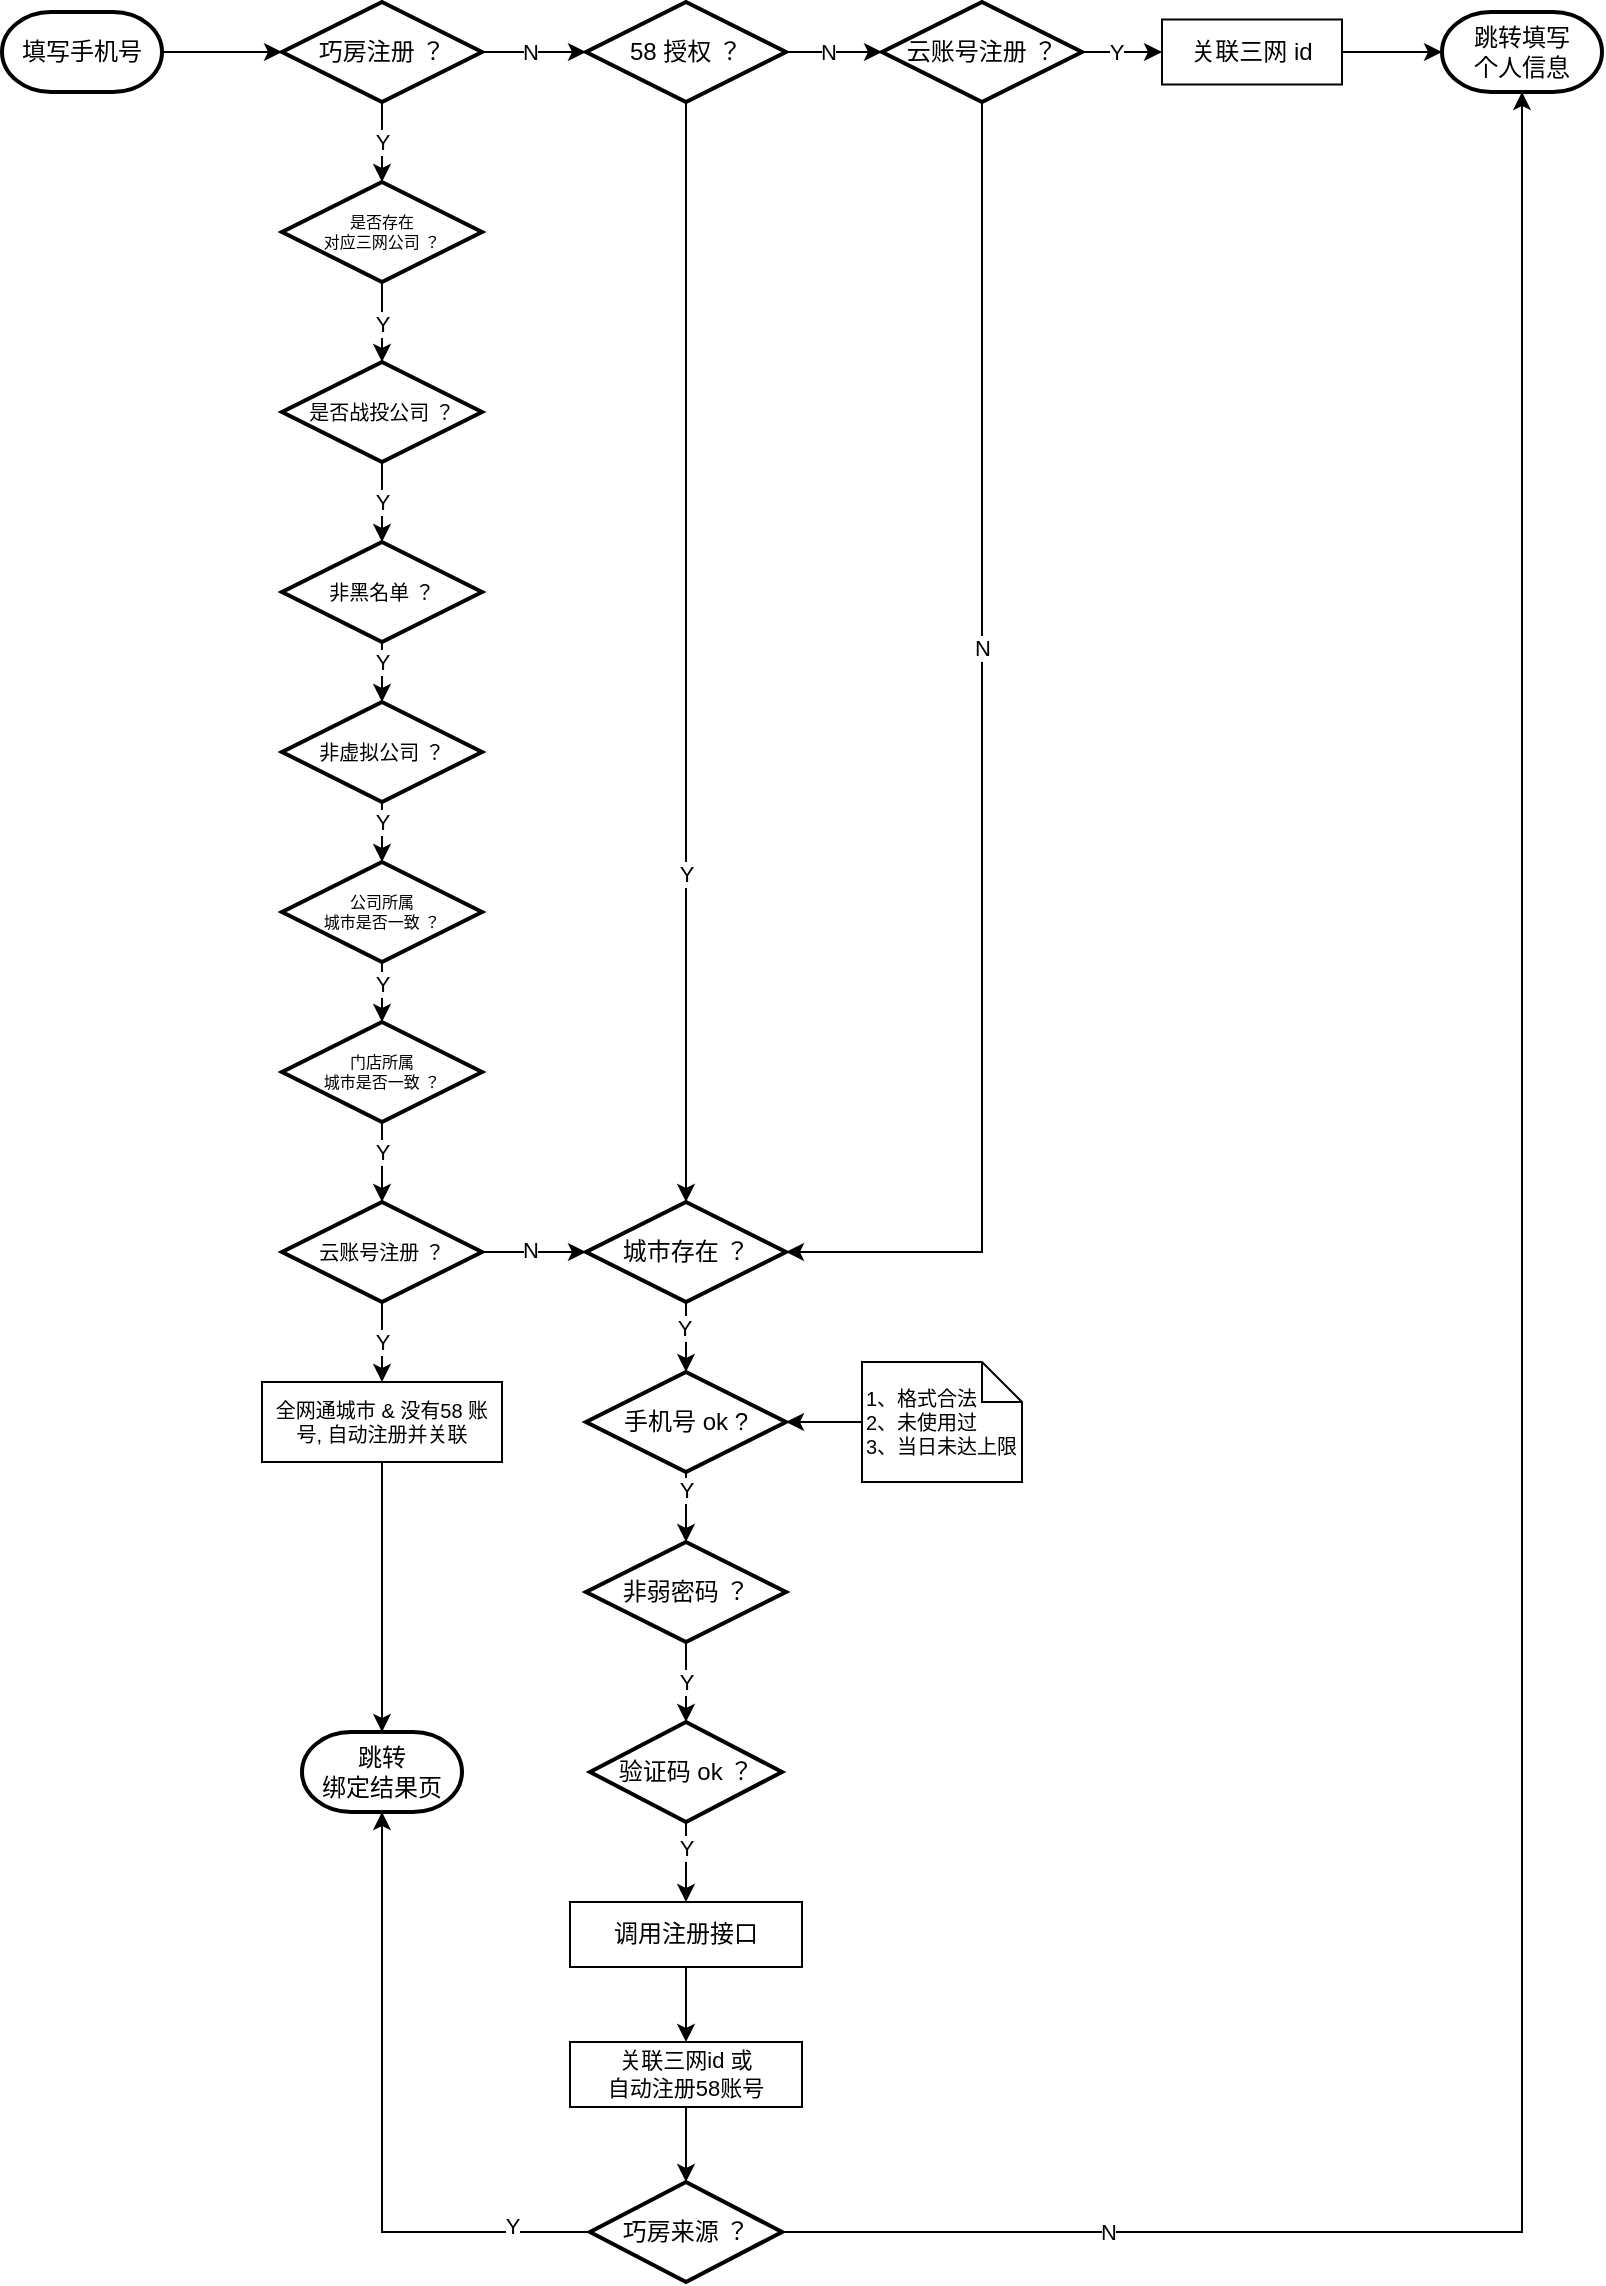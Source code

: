<mxfile version="21.6.8" type="github">
  <diagram name="第 1 页" id="mxg2_MV8SL3HYpg_Iof4">
    <mxGraphModel dx="954" dy="689" grid="1" gridSize="10" guides="1" tooltips="1" connect="1" arrows="1" fold="1" page="1" pageScale="1" pageWidth="827" pageHeight="1169" math="0" shadow="0">
      <root>
        <mxCell id="0" />
        <mxCell id="1" parent="0" />
        <mxCell id="vc-uLmDQuaaOf_mBzw23-6" style="edgeStyle=orthogonalEdgeStyle;rounded=0;orthogonalLoop=1;jettySize=auto;html=1;entryX=0;entryY=0.5;entryDx=0;entryDy=0;entryPerimeter=0;" parent="1" source="vc-uLmDQuaaOf_mBzw23-3" target="vc-uLmDQuaaOf_mBzw23-5" edge="1">
          <mxGeometry relative="1" as="geometry" />
        </mxCell>
        <mxCell id="vc-uLmDQuaaOf_mBzw23-3" value="填写手机号" style="strokeWidth=2;html=1;shape=mxgraph.flowchart.terminator;whiteSpace=wrap;" parent="1" vertex="1">
          <mxGeometry x="10" y="15" width="80" height="40" as="geometry" />
        </mxCell>
        <mxCell id="vc-uLmDQuaaOf_mBzw23-8" style="edgeStyle=orthogonalEdgeStyle;rounded=0;orthogonalLoop=1;jettySize=auto;html=1;entryX=0;entryY=0.5;entryDx=0;entryDy=0;entryPerimeter=0;" parent="1" source="vc-uLmDQuaaOf_mBzw23-5" target="vc-uLmDQuaaOf_mBzw23-7" edge="1">
          <mxGeometry relative="1" as="geometry" />
        </mxCell>
        <mxCell id="vc-uLmDQuaaOf_mBzw23-78" value="N" style="edgeLabel;html=1;align=center;verticalAlign=middle;resizable=0;points=[];" parent="vc-uLmDQuaaOf_mBzw23-8" vertex="1" connectable="0">
          <mxGeometry x="-0.086" y="3" relative="1" as="geometry">
            <mxPoint y="3" as="offset" />
          </mxGeometry>
        </mxCell>
        <mxCell id="vc-uLmDQuaaOf_mBzw23-10" style="edgeStyle=orthogonalEdgeStyle;rounded=0;orthogonalLoop=1;jettySize=auto;html=1;" parent="1" source="vc-uLmDQuaaOf_mBzw23-5" target="vc-uLmDQuaaOf_mBzw23-9" edge="1">
          <mxGeometry relative="1" as="geometry" />
        </mxCell>
        <mxCell id="vc-uLmDQuaaOf_mBzw23-11" value="Y" style="edgeLabel;html=1;align=center;verticalAlign=middle;resizable=0;points=[];" parent="vc-uLmDQuaaOf_mBzw23-10" vertex="1" connectable="0">
          <mxGeometry x="-0.294" relative="1" as="geometry">
            <mxPoint y="6" as="offset" />
          </mxGeometry>
        </mxCell>
        <mxCell id="vc-uLmDQuaaOf_mBzw23-5" value="巧房注册 ？" style="strokeWidth=2;html=1;shape=mxgraph.flowchart.decision;whiteSpace=wrap;" parent="1" vertex="1">
          <mxGeometry x="150" y="10" width="100" height="50" as="geometry" />
        </mxCell>
        <mxCell id="vc-uLmDQuaaOf_mBzw23-50" style="edgeStyle=orthogonalEdgeStyle;rounded=0;orthogonalLoop=1;jettySize=auto;html=1;entryX=0;entryY=0.5;entryDx=0;entryDy=0;entryPerimeter=0;" parent="1" source="vc-uLmDQuaaOf_mBzw23-7" target="vc-uLmDQuaaOf_mBzw23-34" edge="1">
          <mxGeometry relative="1" as="geometry" />
        </mxCell>
        <mxCell id="vc-uLmDQuaaOf_mBzw23-79" value="N" style="edgeLabel;html=1;align=center;verticalAlign=middle;resizable=0;points=[];" parent="vc-uLmDQuaaOf_mBzw23-50" vertex="1" connectable="0">
          <mxGeometry x="-0.13" relative="1" as="geometry">
            <mxPoint as="offset" />
          </mxGeometry>
        </mxCell>
        <mxCell id="vc-uLmDQuaaOf_mBzw23-53" style="edgeStyle=orthogonalEdgeStyle;rounded=0;orthogonalLoop=1;jettySize=auto;html=1;" parent="1" source="vc-uLmDQuaaOf_mBzw23-7" target="vc-uLmDQuaaOf_mBzw23-42" edge="1">
          <mxGeometry relative="1" as="geometry" />
        </mxCell>
        <mxCell id="vc-uLmDQuaaOf_mBzw23-55" value="Y" style="edgeLabel;html=1;align=center;verticalAlign=middle;resizable=0;points=[];" parent="vc-uLmDQuaaOf_mBzw23-53" vertex="1" connectable="0">
          <mxGeometry x="0.402" relative="1" as="geometry">
            <mxPoint as="offset" />
          </mxGeometry>
        </mxCell>
        <mxCell id="vc-uLmDQuaaOf_mBzw23-7" value="58 授权 ？" style="strokeWidth=2;html=1;shape=mxgraph.flowchart.decision;whiteSpace=wrap;" parent="1" vertex="1">
          <mxGeometry x="302" y="10" width="100" height="50" as="geometry" />
        </mxCell>
        <mxCell id="vc-uLmDQuaaOf_mBzw23-13" style="edgeStyle=orthogonalEdgeStyle;rounded=0;orthogonalLoop=1;jettySize=auto;html=1;entryX=0.5;entryY=0;entryDx=0;entryDy=0;entryPerimeter=0;" parent="1" source="vc-uLmDQuaaOf_mBzw23-9" target="vc-uLmDQuaaOf_mBzw23-12" edge="1">
          <mxGeometry relative="1" as="geometry" />
        </mxCell>
        <mxCell id="vc-uLmDQuaaOf_mBzw23-14" value="Y" style="edgeLabel;html=1;align=center;verticalAlign=middle;resizable=0;points=[];" parent="vc-uLmDQuaaOf_mBzw23-13" vertex="1" connectable="0">
          <mxGeometry x="-0.317" y="1" relative="1" as="geometry">
            <mxPoint x="-1" y="7" as="offset" />
          </mxGeometry>
        </mxCell>
        <mxCell id="vc-uLmDQuaaOf_mBzw23-9" value="是否存在&lt;br style=&quot;font-size: 8px;&quot;&gt;对应三网公司 ？" style="strokeWidth=2;html=1;shape=mxgraph.flowchart.decision;whiteSpace=wrap;fontSize=8;" parent="1" vertex="1">
          <mxGeometry x="150" y="100" width="100" height="50" as="geometry" />
        </mxCell>
        <mxCell id="vc-uLmDQuaaOf_mBzw23-16" style="edgeStyle=orthogonalEdgeStyle;rounded=0;orthogonalLoop=1;jettySize=auto;html=1;entryX=0.5;entryY=0;entryDx=0;entryDy=0;entryPerimeter=0;" parent="1" source="vc-uLmDQuaaOf_mBzw23-12" target="vc-uLmDQuaaOf_mBzw23-15" edge="1">
          <mxGeometry relative="1" as="geometry" />
        </mxCell>
        <mxCell id="vc-uLmDQuaaOf_mBzw23-17" value="Y" style="edgeLabel;html=1;align=center;verticalAlign=middle;resizable=0;points=[];" parent="vc-uLmDQuaaOf_mBzw23-16" vertex="1" connectable="0">
          <mxGeometry x="-0.261" y="1" relative="1" as="geometry">
            <mxPoint x="-1" y="5" as="offset" />
          </mxGeometry>
        </mxCell>
        <mxCell id="vc-uLmDQuaaOf_mBzw23-12" value="是否战投公司 ？" style="strokeWidth=2;html=1;shape=mxgraph.flowchart.decision;whiteSpace=wrap;fontSize=10;" parent="1" vertex="1">
          <mxGeometry x="150" y="190" width="100" height="50" as="geometry" />
        </mxCell>
        <mxCell id="vc-uLmDQuaaOf_mBzw23-19" style="edgeStyle=orthogonalEdgeStyle;rounded=0;orthogonalLoop=1;jettySize=auto;html=1;entryX=0.5;entryY=0;entryDx=0;entryDy=0;entryPerimeter=0;" parent="1" source="vc-uLmDQuaaOf_mBzw23-15" target="vc-uLmDQuaaOf_mBzw23-18" edge="1">
          <mxGeometry relative="1" as="geometry" />
        </mxCell>
        <mxCell id="vc-uLmDQuaaOf_mBzw23-20" value="Y" style="edgeLabel;html=1;align=center;verticalAlign=middle;resizable=0;points=[];" parent="vc-uLmDQuaaOf_mBzw23-19" vertex="1" connectable="0">
          <mxGeometry x="-0.15" relative="1" as="geometry">
            <mxPoint y="-9" as="offset" />
          </mxGeometry>
        </mxCell>
        <mxCell id="vc-uLmDQuaaOf_mBzw23-15" value="非黑名单 ？" style="strokeWidth=2;html=1;shape=mxgraph.flowchart.decision;whiteSpace=wrap;fontSize=10;" parent="1" vertex="1">
          <mxGeometry x="150" y="280" width="100" height="50" as="geometry" />
        </mxCell>
        <mxCell id="vc-uLmDQuaaOf_mBzw23-22" style="edgeStyle=orthogonalEdgeStyle;rounded=0;orthogonalLoop=1;jettySize=auto;html=1;" parent="1" source="vc-uLmDQuaaOf_mBzw23-18" target="vc-uLmDQuaaOf_mBzw23-21" edge="1">
          <mxGeometry relative="1" as="geometry" />
        </mxCell>
        <mxCell id="vc-uLmDQuaaOf_mBzw23-23" value="Y" style="edgeLabel;html=1;align=center;verticalAlign=middle;resizable=0;points=[];" parent="vc-uLmDQuaaOf_mBzw23-22" vertex="1" connectable="0">
          <mxGeometry x="-0.15" relative="1" as="geometry">
            <mxPoint y="-9" as="offset" />
          </mxGeometry>
        </mxCell>
        <mxCell id="vc-uLmDQuaaOf_mBzw23-18" value="非虚拟公司 ？" style="strokeWidth=2;html=1;shape=mxgraph.flowchart.decision;whiteSpace=wrap;fontSize=10;" parent="1" vertex="1">
          <mxGeometry x="150" y="360" width="100" height="50" as="geometry" />
        </mxCell>
        <mxCell id="vc-uLmDQuaaOf_mBzw23-25" style="edgeStyle=orthogonalEdgeStyle;rounded=0;orthogonalLoop=1;jettySize=auto;html=1;entryX=0.5;entryY=0;entryDx=0;entryDy=0;entryPerimeter=0;" parent="1" source="vc-uLmDQuaaOf_mBzw23-21" target="vc-uLmDQuaaOf_mBzw23-24" edge="1">
          <mxGeometry relative="1" as="geometry" />
        </mxCell>
        <mxCell id="vc-uLmDQuaaOf_mBzw23-26" value="Y" style="edgeLabel;html=1;align=center;verticalAlign=middle;resizable=0;points=[];" parent="vc-uLmDQuaaOf_mBzw23-25" vertex="1" connectable="0">
          <mxGeometry x="-0.344" y="1" relative="1" as="geometry">
            <mxPoint x="-1" y="-6" as="offset" />
          </mxGeometry>
        </mxCell>
        <mxCell id="vc-uLmDQuaaOf_mBzw23-21" value="公司所属&lt;br style=&quot;font-size: 8px;&quot;&gt;城市是否一致 ？" style="strokeWidth=2;html=1;shape=mxgraph.flowchart.decision;whiteSpace=wrap;fontSize=8;" parent="1" vertex="1">
          <mxGeometry x="150" y="440" width="100" height="50" as="geometry" />
        </mxCell>
        <mxCell id="vc-uLmDQuaaOf_mBzw23-28" style="edgeStyle=orthogonalEdgeStyle;rounded=0;orthogonalLoop=1;jettySize=auto;html=1;" parent="1" source="vc-uLmDQuaaOf_mBzw23-24" target="vc-uLmDQuaaOf_mBzw23-27" edge="1">
          <mxGeometry relative="1" as="geometry" />
        </mxCell>
        <mxCell id="vc-uLmDQuaaOf_mBzw23-29" value="Y" style="edgeLabel;html=1;align=center;verticalAlign=middle;resizable=0;points=[];" parent="vc-uLmDQuaaOf_mBzw23-28" vertex="1" connectable="0">
          <mxGeometry x="-0.344" relative="1" as="geometry">
            <mxPoint y="2" as="offset" />
          </mxGeometry>
        </mxCell>
        <mxCell id="vc-uLmDQuaaOf_mBzw23-24" value="门店所属&lt;br&gt;城市是否一致 ？" style="strokeWidth=2;html=1;shape=mxgraph.flowchart.decision;whiteSpace=wrap;fontSize=8;" parent="1" vertex="1">
          <mxGeometry x="150" y="520" width="100" height="50" as="geometry" />
        </mxCell>
        <mxCell id="vc-uLmDQuaaOf_mBzw23-31" value="Y" style="edgeStyle=orthogonalEdgeStyle;rounded=0;orthogonalLoop=1;jettySize=auto;html=1;entryX=0.5;entryY=0;entryDx=0;entryDy=0;" parent="1" source="vc-uLmDQuaaOf_mBzw23-27" target="vc-uLmDQuaaOf_mBzw23-30" edge="1">
          <mxGeometry relative="1" as="geometry">
            <mxPoint as="offset" />
          </mxGeometry>
        </mxCell>
        <mxCell id="vc-uLmDQuaaOf_mBzw23-43" style="edgeStyle=orthogonalEdgeStyle;rounded=0;orthogonalLoop=1;jettySize=auto;html=1;" parent="1" source="vc-uLmDQuaaOf_mBzw23-27" target="vc-uLmDQuaaOf_mBzw23-42" edge="1">
          <mxGeometry relative="1" as="geometry" />
        </mxCell>
        <mxCell id="vc-uLmDQuaaOf_mBzw23-44" value="N" style="edgeLabel;html=1;align=center;verticalAlign=middle;resizable=0;points=[];" parent="vc-uLmDQuaaOf_mBzw23-43" vertex="1" connectable="0">
          <mxGeometry x="-0.081" y="1" relative="1" as="geometry">
            <mxPoint as="offset" />
          </mxGeometry>
        </mxCell>
        <mxCell id="vc-uLmDQuaaOf_mBzw23-27" value="云账号注册 ？" style="strokeWidth=2;html=1;shape=mxgraph.flowchart.decision;whiteSpace=wrap;fontSize=10;" parent="1" vertex="1">
          <mxGeometry x="150" y="610" width="100" height="50" as="geometry" />
        </mxCell>
        <mxCell id="vc-uLmDQuaaOf_mBzw23-33" style="edgeStyle=orthogonalEdgeStyle;rounded=0;orthogonalLoop=1;jettySize=auto;html=1;entryX=0.5;entryY=0;entryDx=0;entryDy=0;entryPerimeter=0;" parent="1" source="vc-uLmDQuaaOf_mBzw23-30" target="vc-uLmDQuaaOf_mBzw23-32" edge="1">
          <mxGeometry relative="1" as="geometry" />
        </mxCell>
        <mxCell id="vc-uLmDQuaaOf_mBzw23-30" value="全网通城市 &amp;amp; 没有58 账号, 自动注册并关联" style="rounded=0;whiteSpace=wrap;html=1;fontSize=10;" parent="1" vertex="1">
          <mxGeometry x="140" y="700" width="120" height="40" as="geometry" />
        </mxCell>
        <mxCell id="vc-uLmDQuaaOf_mBzw23-32" value="跳转&lt;br&gt;绑定结果页" style="strokeWidth=2;html=1;shape=mxgraph.flowchart.terminator;whiteSpace=wrap;" parent="1" vertex="1">
          <mxGeometry x="160" y="875" width="80" height="40" as="geometry" />
        </mxCell>
        <mxCell id="vc-uLmDQuaaOf_mBzw23-51" style="edgeStyle=orthogonalEdgeStyle;rounded=0;orthogonalLoop=1;jettySize=auto;html=1;entryX=0;entryY=0.5;entryDx=0;entryDy=0;" parent="1" source="vc-uLmDQuaaOf_mBzw23-34" target="vc-uLmDQuaaOf_mBzw23-37" edge="1">
          <mxGeometry relative="1" as="geometry" />
        </mxCell>
        <mxCell id="vc-uLmDQuaaOf_mBzw23-80" value="Y" style="edgeLabel;html=1;align=center;verticalAlign=middle;resizable=0;points=[];" parent="vc-uLmDQuaaOf_mBzw23-51" vertex="1" connectable="0">
          <mxGeometry x="-0.147" relative="1" as="geometry">
            <mxPoint as="offset" />
          </mxGeometry>
        </mxCell>
        <mxCell id="vc-uLmDQuaaOf_mBzw23-54" style="edgeStyle=orthogonalEdgeStyle;rounded=0;orthogonalLoop=1;jettySize=auto;html=1;entryX=1;entryY=0.5;entryDx=0;entryDy=0;entryPerimeter=0;exitX=0.5;exitY=1;exitDx=0;exitDy=0;exitPerimeter=0;" parent="1" source="vc-uLmDQuaaOf_mBzw23-34" target="vc-uLmDQuaaOf_mBzw23-42" edge="1">
          <mxGeometry relative="1" as="geometry">
            <Array as="points">
              <mxPoint x="500" y="635" />
            </Array>
          </mxGeometry>
        </mxCell>
        <mxCell id="vc-uLmDQuaaOf_mBzw23-56" value="N" style="edgeLabel;html=1;align=center;verticalAlign=middle;resizable=0;points=[];" parent="vc-uLmDQuaaOf_mBzw23-54" vertex="1" connectable="0">
          <mxGeometry x="-0.189" relative="1" as="geometry">
            <mxPoint as="offset" />
          </mxGeometry>
        </mxCell>
        <mxCell id="vc-uLmDQuaaOf_mBzw23-34" value="云账号注册 ？" style="strokeWidth=2;html=1;shape=mxgraph.flowchart.decision;whiteSpace=wrap;fontSize=12;" parent="1" vertex="1">
          <mxGeometry x="450" y="10" width="100" height="50" as="geometry" />
        </mxCell>
        <mxCell id="vc-uLmDQuaaOf_mBzw23-104" style="edgeStyle=orthogonalEdgeStyle;rounded=0;orthogonalLoop=1;jettySize=auto;html=1;entryX=0;entryY=0.5;entryDx=0;entryDy=0;entryPerimeter=0;" parent="1" source="vc-uLmDQuaaOf_mBzw23-37" target="vc-uLmDQuaaOf_mBzw23-103" edge="1">
          <mxGeometry relative="1" as="geometry" />
        </mxCell>
        <mxCell id="vc-uLmDQuaaOf_mBzw23-37" value="关联三网 id" style="rounded=0;whiteSpace=wrap;html=1;fontSize=12;" parent="1" vertex="1">
          <mxGeometry x="590" y="18.75" width="90" height="32.5" as="geometry" />
        </mxCell>
        <mxCell id="vc-uLmDQuaaOf_mBzw23-58" style="edgeStyle=orthogonalEdgeStyle;rounded=0;orthogonalLoop=1;jettySize=auto;html=1;entryX=0.5;entryY=0;entryDx=0;entryDy=0;entryPerimeter=0;" parent="1" source="vc-uLmDQuaaOf_mBzw23-42" target="vc-uLmDQuaaOf_mBzw23-57" edge="1">
          <mxGeometry relative="1" as="geometry" />
        </mxCell>
        <mxCell id="vc-uLmDQuaaOf_mBzw23-90" value="Y" style="edgeLabel;html=1;align=center;verticalAlign=middle;resizable=0;points=[];" parent="vc-uLmDQuaaOf_mBzw23-58" vertex="1" connectable="0">
          <mxGeometry x="-0.434" y="-1" relative="1" as="geometry">
            <mxPoint as="offset" />
          </mxGeometry>
        </mxCell>
        <mxCell id="vc-uLmDQuaaOf_mBzw23-42" value="城市存在 ？" style="strokeWidth=2;html=1;shape=mxgraph.flowchart.decision;whiteSpace=wrap;fontSize=12;" parent="1" vertex="1">
          <mxGeometry x="302" y="610" width="100" height="50" as="geometry" />
        </mxCell>
        <mxCell id="vc-uLmDQuaaOf_mBzw23-71" value="Y" style="edgeStyle=orthogonalEdgeStyle;rounded=0;orthogonalLoop=1;jettySize=auto;html=1;" parent="1" source="vc-uLmDQuaaOf_mBzw23-57" target="vc-uLmDQuaaOf_mBzw23-70" edge="1">
          <mxGeometry x="-0.6" relative="1" as="geometry">
            <mxPoint as="offset" />
          </mxGeometry>
        </mxCell>
        <mxCell id="vc-uLmDQuaaOf_mBzw23-57" value="手机号 ok ?" style="strokeWidth=2;html=1;shape=mxgraph.flowchart.decision;whiteSpace=wrap;fontSize=12;" parent="1" vertex="1">
          <mxGeometry x="302" y="695" width="100" height="50" as="geometry" />
        </mxCell>
        <mxCell id="vc-uLmDQuaaOf_mBzw23-69" style="edgeStyle=orthogonalEdgeStyle;rounded=0;orthogonalLoop=1;jettySize=auto;html=1;entryX=1;entryY=0.5;entryDx=0;entryDy=0;entryPerimeter=0;" parent="1" source="vc-uLmDQuaaOf_mBzw23-68" target="vc-uLmDQuaaOf_mBzw23-57" edge="1">
          <mxGeometry relative="1" as="geometry" />
        </mxCell>
        <mxCell id="vc-uLmDQuaaOf_mBzw23-68" value="1、格式合法&lt;br style=&quot;border-color: var(--border-color); font-size: 10px;&quot;&gt;&lt;span style=&quot;font-size: 10px;&quot;&gt;2、未使用过&lt;/span&gt;&lt;br style=&quot;border-color: var(--border-color); font-size: 10px;&quot;&gt;&lt;span style=&quot;font-size: 10px;&quot;&gt;3、当日未达上限&lt;/span&gt;" style="shape=note;size=20;whiteSpace=wrap;html=1;fontSize=10;align=left;" parent="1" vertex="1">
          <mxGeometry x="440" y="690" width="80" height="60" as="geometry" />
        </mxCell>
        <mxCell id="vc-uLmDQuaaOf_mBzw23-73" style="edgeStyle=orthogonalEdgeStyle;rounded=0;orthogonalLoop=1;jettySize=auto;html=1;entryX=0.5;entryY=0;entryDx=0;entryDy=0;entryPerimeter=0;" parent="1" source="vc-uLmDQuaaOf_mBzw23-70" target="vc-uLmDQuaaOf_mBzw23-72" edge="1">
          <mxGeometry relative="1" as="geometry" />
        </mxCell>
        <mxCell id="vc-uLmDQuaaOf_mBzw23-74" value="Y" style="edgeLabel;html=1;align=center;verticalAlign=middle;resizable=0;points=[];" parent="vc-uLmDQuaaOf_mBzw23-73" vertex="1" connectable="0">
          <mxGeometry x="-0.317" relative="1" as="geometry">
            <mxPoint y="6" as="offset" />
          </mxGeometry>
        </mxCell>
        <mxCell id="vc-uLmDQuaaOf_mBzw23-70" value="非弱密码 ？" style="strokeWidth=2;html=1;shape=mxgraph.flowchart.decision;whiteSpace=wrap;fontSize=12;" parent="1" vertex="1">
          <mxGeometry x="302" y="780" width="100" height="50" as="geometry" />
        </mxCell>
        <mxCell id="vc-uLmDQuaaOf_mBzw23-76" style="edgeStyle=orthogonalEdgeStyle;rounded=0;orthogonalLoop=1;jettySize=auto;html=1;entryX=0.5;entryY=0;entryDx=0;entryDy=0;" parent="1" source="vc-uLmDQuaaOf_mBzw23-72" target="vc-uLmDQuaaOf_mBzw23-75" edge="1">
          <mxGeometry relative="1" as="geometry" />
        </mxCell>
        <mxCell id="vc-uLmDQuaaOf_mBzw23-77" value="Y" style="edgeLabel;html=1;align=center;verticalAlign=middle;resizable=0;points=[];" parent="vc-uLmDQuaaOf_mBzw23-76" vertex="1" connectable="0">
          <mxGeometry x="-0.383" relative="1" as="geometry">
            <mxPoint as="offset" />
          </mxGeometry>
        </mxCell>
        <mxCell id="vc-uLmDQuaaOf_mBzw23-72" value="验证码 ok ？" style="strokeWidth=2;html=1;shape=mxgraph.flowchart.decision;whiteSpace=wrap;fontSize=12;" parent="1" vertex="1">
          <mxGeometry x="304" y="870" width="96" height="50" as="geometry" />
        </mxCell>
        <mxCell id="vc-uLmDQuaaOf_mBzw23-82" style="edgeStyle=orthogonalEdgeStyle;rounded=0;orthogonalLoop=1;jettySize=auto;html=1;entryX=0.5;entryY=0;entryDx=0;entryDy=0;" parent="1" source="vc-uLmDQuaaOf_mBzw23-75" target="vc-uLmDQuaaOf_mBzw23-81" edge="1">
          <mxGeometry relative="1" as="geometry" />
        </mxCell>
        <mxCell id="vc-uLmDQuaaOf_mBzw23-75" value="调用注册接口" style="rounded=0;whiteSpace=wrap;html=1;fontSize=12;" parent="1" vertex="1">
          <mxGeometry x="294" y="960" width="116" height="32.5" as="geometry" />
        </mxCell>
        <mxCell id="vc-uLmDQuaaOf_mBzw23-84" style="edgeStyle=orthogonalEdgeStyle;rounded=0;orthogonalLoop=1;jettySize=auto;html=1;entryX=0.5;entryY=0;entryDx=0;entryDy=0;entryPerimeter=0;" parent="1" source="vc-uLmDQuaaOf_mBzw23-81" target="vc-uLmDQuaaOf_mBzw23-83" edge="1">
          <mxGeometry relative="1" as="geometry" />
        </mxCell>
        <mxCell id="vc-uLmDQuaaOf_mBzw23-81" value="关联三网id 或 &lt;br style=&quot;font-size: 11px;&quot;&gt;自动注册58账号" style="rounded=0;whiteSpace=wrap;html=1;fontSize=11;" parent="1" vertex="1">
          <mxGeometry x="294" y="1030" width="116" height="32.5" as="geometry" />
        </mxCell>
        <mxCell id="vc-uLmDQuaaOf_mBzw23-85" style="edgeStyle=orthogonalEdgeStyle;rounded=0;orthogonalLoop=1;jettySize=auto;html=1;entryX=0.5;entryY=1;entryDx=0;entryDy=0;entryPerimeter=0;" parent="1" source="vc-uLmDQuaaOf_mBzw23-83" target="vc-uLmDQuaaOf_mBzw23-32" edge="1">
          <mxGeometry relative="1" as="geometry" />
        </mxCell>
        <mxCell id="vc-uLmDQuaaOf_mBzw23-86" value="Y" style="edgeLabel;html=1;align=center;verticalAlign=middle;resizable=0;points=[];" parent="vc-uLmDQuaaOf_mBzw23-85" vertex="1" connectable="0">
          <mxGeometry x="-0.75" y="-3" relative="1" as="geometry">
            <mxPoint as="offset" />
          </mxGeometry>
        </mxCell>
        <mxCell id="vc-uLmDQuaaOf_mBzw23-87" style="edgeStyle=orthogonalEdgeStyle;rounded=0;orthogonalLoop=1;jettySize=auto;html=1;entryX=0.5;entryY=1;entryDx=0;entryDy=0;entryPerimeter=0;" parent="1" source="vc-uLmDQuaaOf_mBzw23-83" target="vc-uLmDQuaaOf_mBzw23-103" edge="1">
          <mxGeometry relative="1" as="geometry">
            <mxPoint x="770" y="51.25" as="targetPoint" />
          </mxGeometry>
        </mxCell>
        <mxCell id="vc-uLmDQuaaOf_mBzw23-88" value="N" style="edgeLabel;html=1;align=center;verticalAlign=middle;resizable=0;points=[];" parent="vc-uLmDQuaaOf_mBzw23-87" vertex="1" connectable="0">
          <mxGeometry x="-0.774" relative="1" as="geometry">
            <mxPoint as="offset" />
          </mxGeometry>
        </mxCell>
        <mxCell id="vc-uLmDQuaaOf_mBzw23-83" value="巧房来源 ？" style="strokeWidth=2;html=1;shape=mxgraph.flowchart.decision;whiteSpace=wrap;fontSize=12;" parent="1" vertex="1">
          <mxGeometry x="304" y="1100" width="96" height="50" as="geometry" />
        </mxCell>
        <mxCell id="vc-uLmDQuaaOf_mBzw23-103" value="跳转填写&lt;br&gt;个人信息" style="strokeWidth=2;html=1;shape=mxgraph.flowchart.terminator;whiteSpace=wrap;" parent="1" vertex="1">
          <mxGeometry x="730" y="15" width="80" height="40" as="geometry" />
        </mxCell>
      </root>
    </mxGraphModel>
  </diagram>
</mxfile>
